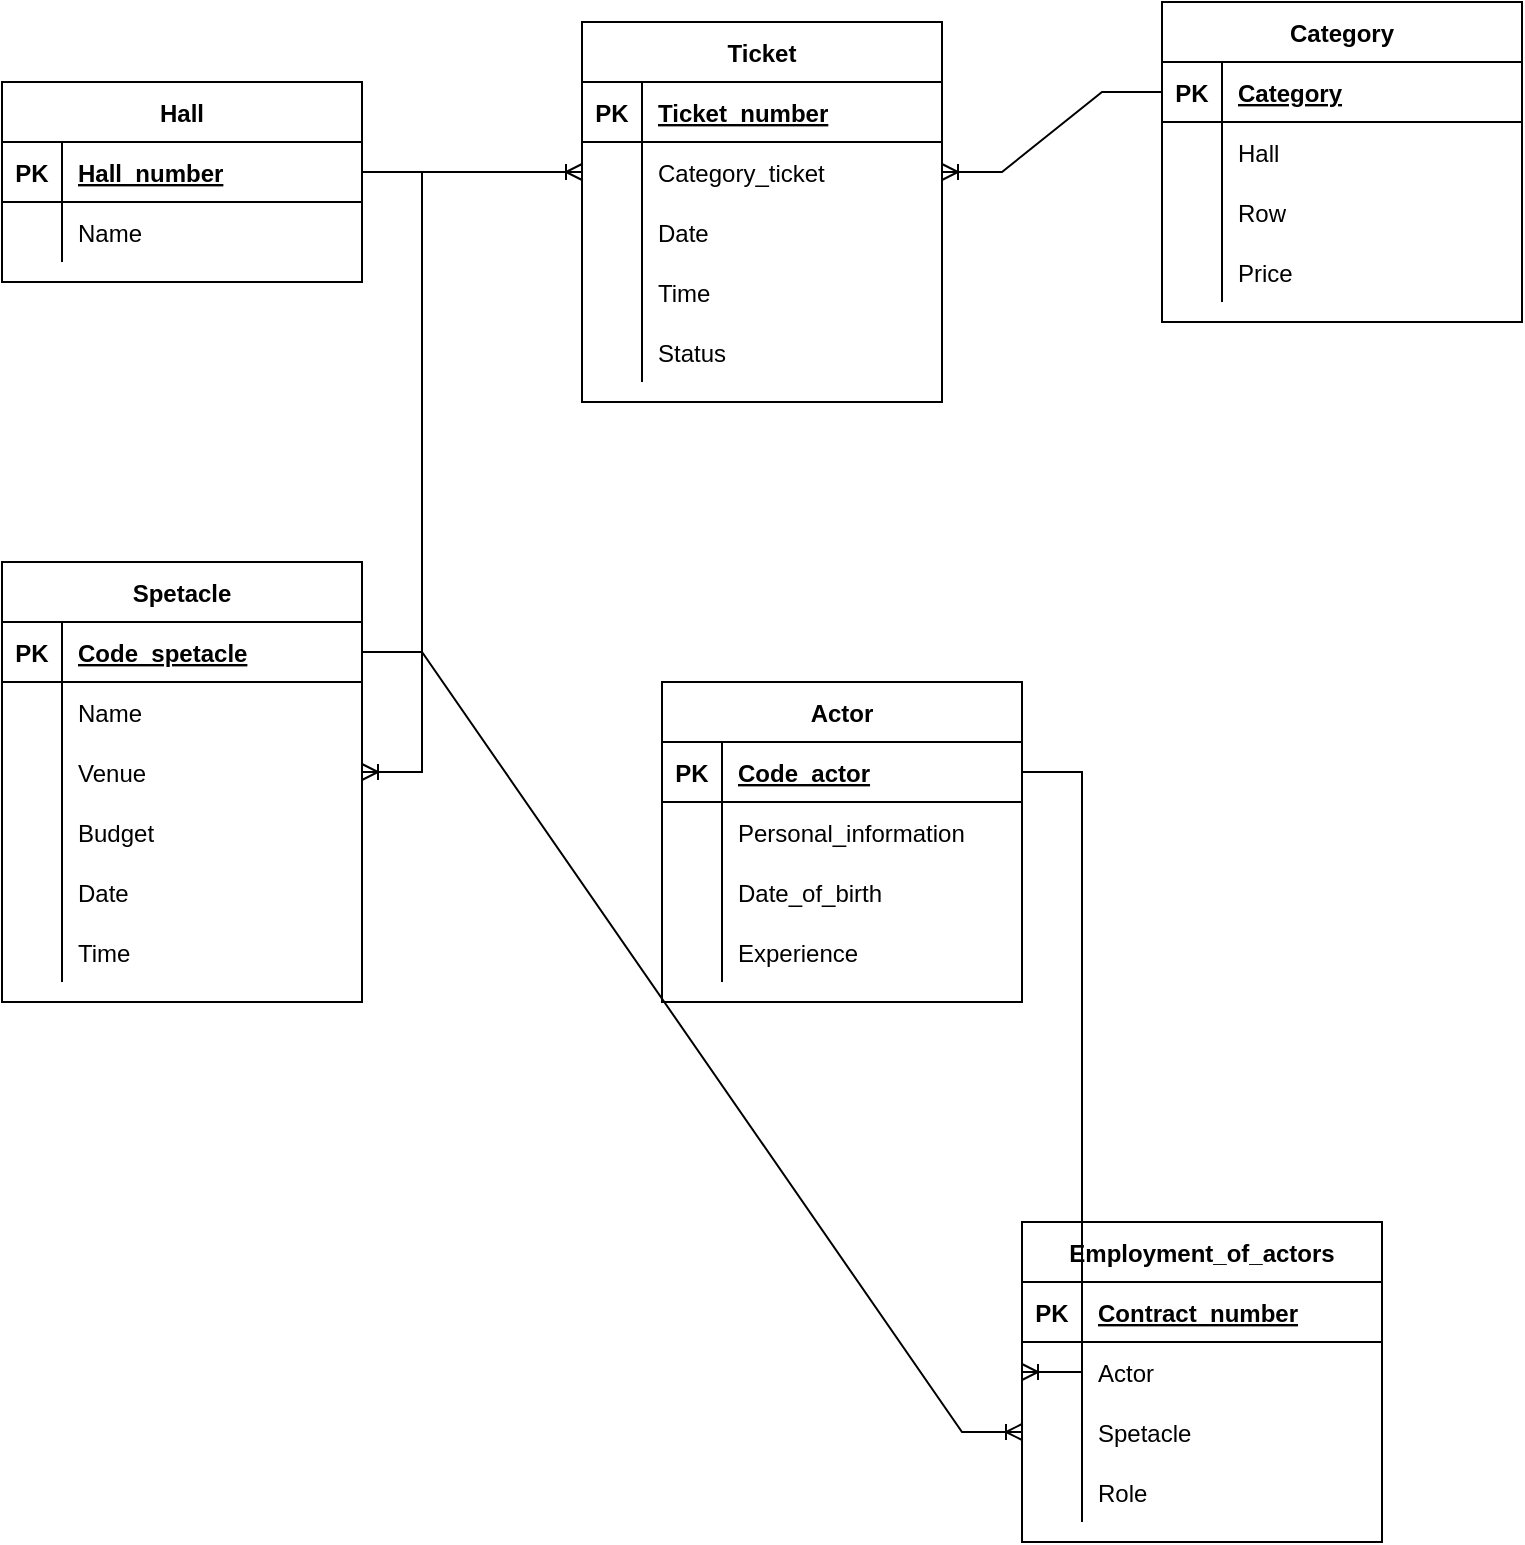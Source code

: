 <mxfile version="20.5.0" type="github" pages="2">
  <diagram id="CcwiMfg83IYb2ERXyT7f" name="Страница 1">
    <mxGraphModel dx="820" dy="487" grid="1" gridSize="10" guides="1" tooltips="1" connect="1" arrows="1" fold="1" page="1" pageScale="1" pageWidth="827" pageHeight="1169" math="0" shadow="0">
      <root>
        <mxCell id="0" />
        <mxCell id="1" parent="0" />
        <mxCell id="N_oN9A9JdHqf_3IcqX5P-1" value="Actor" style="shape=table;startSize=30;container=1;collapsible=1;childLayout=tableLayout;fixedRows=1;rowLines=0;fontStyle=1;align=center;resizeLast=1;" parent="1" vertex="1">
          <mxGeometry x="370" y="370" width="180" height="160" as="geometry" />
        </mxCell>
        <mxCell id="N_oN9A9JdHqf_3IcqX5P-2" value="" style="shape=tableRow;horizontal=0;startSize=0;swimlaneHead=0;swimlaneBody=0;fillColor=none;collapsible=0;dropTarget=0;points=[[0,0.5],[1,0.5]];portConstraint=eastwest;top=0;left=0;right=0;bottom=1;" parent="N_oN9A9JdHqf_3IcqX5P-1" vertex="1">
          <mxGeometry y="30" width="180" height="30" as="geometry" />
        </mxCell>
        <mxCell id="N_oN9A9JdHqf_3IcqX5P-3" value="PK" style="shape=partialRectangle;connectable=0;fillColor=none;top=0;left=0;bottom=0;right=0;fontStyle=1;overflow=hidden;" parent="N_oN9A9JdHqf_3IcqX5P-2" vertex="1">
          <mxGeometry width="30" height="30" as="geometry">
            <mxRectangle width="30" height="30" as="alternateBounds" />
          </mxGeometry>
        </mxCell>
        <mxCell id="N_oN9A9JdHqf_3IcqX5P-4" value="Code_actor" style="shape=partialRectangle;connectable=0;fillColor=none;top=0;left=0;bottom=0;right=0;align=left;spacingLeft=6;fontStyle=5;overflow=hidden;" parent="N_oN9A9JdHqf_3IcqX5P-2" vertex="1">
          <mxGeometry x="30" width="150" height="30" as="geometry">
            <mxRectangle width="150" height="30" as="alternateBounds" />
          </mxGeometry>
        </mxCell>
        <mxCell id="N_oN9A9JdHqf_3IcqX5P-5" value="" style="shape=tableRow;horizontal=0;startSize=0;swimlaneHead=0;swimlaneBody=0;fillColor=none;collapsible=0;dropTarget=0;points=[[0,0.5],[1,0.5]];portConstraint=eastwest;top=0;left=0;right=0;bottom=0;" parent="N_oN9A9JdHqf_3IcqX5P-1" vertex="1">
          <mxGeometry y="60" width="180" height="30" as="geometry" />
        </mxCell>
        <mxCell id="N_oN9A9JdHqf_3IcqX5P-6" value="" style="shape=partialRectangle;connectable=0;fillColor=none;top=0;left=0;bottom=0;right=0;editable=1;overflow=hidden;" parent="N_oN9A9JdHqf_3IcqX5P-5" vertex="1">
          <mxGeometry width="30" height="30" as="geometry">
            <mxRectangle width="30" height="30" as="alternateBounds" />
          </mxGeometry>
        </mxCell>
        <mxCell id="N_oN9A9JdHqf_3IcqX5P-7" value="Personal_information" style="shape=partialRectangle;connectable=0;fillColor=none;top=0;left=0;bottom=0;right=0;align=left;spacingLeft=6;overflow=hidden;" parent="N_oN9A9JdHqf_3IcqX5P-5" vertex="1">
          <mxGeometry x="30" width="150" height="30" as="geometry">
            <mxRectangle width="150" height="30" as="alternateBounds" />
          </mxGeometry>
        </mxCell>
        <mxCell id="N_oN9A9JdHqf_3IcqX5P-8" value="" style="shape=tableRow;horizontal=0;startSize=0;swimlaneHead=0;swimlaneBody=0;fillColor=none;collapsible=0;dropTarget=0;points=[[0,0.5],[1,0.5]];portConstraint=eastwest;top=0;left=0;right=0;bottom=0;" parent="N_oN9A9JdHqf_3IcqX5P-1" vertex="1">
          <mxGeometry y="90" width="180" height="30" as="geometry" />
        </mxCell>
        <mxCell id="N_oN9A9JdHqf_3IcqX5P-9" value="" style="shape=partialRectangle;connectable=0;fillColor=none;top=0;left=0;bottom=0;right=0;editable=1;overflow=hidden;" parent="N_oN9A9JdHqf_3IcqX5P-8" vertex="1">
          <mxGeometry width="30" height="30" as="geometry">
            <mxRectangle width="30" height="30" as="alternateBounds" />
          </mxGeometry>
        </mxCell>
        <mxCell id="N_oN9A9JdHqf_3IcqX5P-10" value="Date_of_birth" style="shape=partialRectangle;connectable=0;fillColor=none;top=0;left=0;bottom=0;right=0;align=left;spacingLeft=6;overflow=hidden;" parent="N_oN9A9JdHqf_3IcqX5P-8" vertex="1">
          <mxGeometry x="30" width="150" height="30" as="geometry">
            <mxRectangle width="150" height="30" as="alternateBounds" />
          </mxGeometry>
        </mxCell>
        <mxCell id="N_oN9A9JdHqf_3IcqX5P-11" value="" style="shape=tableRow;horizontal=0;startSize=0;swimlaneHead=0;swimlaneBody=0;fillColor=none;collapsible=0;dropTarget=0;points=[[0,0.5],[1,0.5]];portConstraint=eastwest;top=0;left=0;right=0;bottom=0;" parent="N_oN9A9JdHqf_3IcqX5P-1" vertex="1">
          <mxGeometry y="120" width="180" height="30" as="geometry" />
        </mxCell>
        <mxCell id="N_oN9A9JdHqf_3IcqX5P-12" value="" style="shape=partialRectangle;connectable=0;fillColor=none;top=0;left=0;bottom=0;right=0;editable=1;overflow=hidden;" parent="N_oN9A9JdHqf_3IcqX5P-11" vertex="1">
          <mxGeometry width="30" height="30" as="geometry">
            <mxRectangle width="30" height="30" as="alternateBounds" />
          </mxGeometry>
        </mxCell>
        <mxCell id="N_oN9A9JdHqf_3IcqX5P-13" value="Experience" style="shape=partialRectangle;connectable=0;fillColor=none;top=0;left=0;bottom=0;right=0;align=left;spacingLeft=6;overflow=hidden;" parent="N_oN9A9JdHqf_3IcqX5P-11" vertex="1">
          <mxGeometry x="30" width="150" height="30" as="geometry">
            <mxRectangle width="150" height="30" as="alternateBounds" />
          </mxGeometry>
        </mxCell>
        <mxCell id="N_oN9A9JdHqf_3IcqX5P-19" value="Employment_of_actors" style="shape=table;startSize=30;container=1;collapsible=1;childLayout=tableLayout;fixedRows=1;rowLines=0;fontStyle=1;align=center;resizeLast=1;" parent="1" vertex="1">
          <mxGeometry x="550" y="640" width="180" height="160" as="geometry" />
        </mxCell>
        <mxCell id="N_oN9A9JdHqf_3IcqX5P-20" value="" style="shape=tableRow;horizontal=0;startSize=0;swimlaneHead=0;swimlaneBody=0;fillColor=none;collapsible=0;dropTarget=0;points=[[0,0.5],[1,0.5]];portConstraint=eastwest;top=0;left=0;right=0;bottom=1;" parent="N_oN9A9JdHqf_3IcqX5P-19" vertex="1">
          <mxGeometry y="30" width="180" height="30" as="geometry" />
        </mxCell>
        <mxCell id="N_oN9A9JdHqf_3IcqX5P-21" value="PK" style="shape=partialRectangle;connectable=0;fillColor=none;top=0;left=0;bottom=0;right=0;fontStyle=1;overflow=hidden;" parent="N_oN9A9JdHqf_3IcqX5P-20" vertex="1">
          <mxGeometry width="30" height="30" as="geometry">
            <mxRectangle width="30" height="30" as="alternateBounds" />
          </mxGeometry>
        </mxCell>
        <mxCell id="N_oN9A9JdHqf_3IcqX5P-22" value="Contract_number" style="shape=partialRectangle;connectable=0;fillColor=none;top=0;left=0;bottom=0;right=0;align=left;spacingLeft=6;fontStyle=5;overflow=hidden;" parent="N_oN9A9JdHqf_3IcqX5P-20" vertex="1">
          <mxGeometry x="30" width="150" height="30" as="geometry">
            <mxRectangle width="150" height="30" as="alternateBounds" />
          </mxGeometry>
        </mxCell>
        <mxCell id="N_oN9A9JdHqf_3IcqX5P-23" value="" style="shape=tableRow;horizontal=0;startSize=0;swimlaneHead=0;swimlaneBody=0;fillColor=none;collapsible=0;dropTarget=0;points=[[0,0.5],[1,0.5]];portConstraint=eastwest;top=0;left=0;right=0;bottom=0;" parent="N_oN9A9JdHqf_3IcqX5P-19" vertex="1">
          <mxGeometry y="60" width="180" height="30" as="geometry" />
        </mxCell>
        <mxCell id="N_oN9A9JdHqf_3IcqX5P-24" value="" style="shape=partialRectangle;connectable=0;fillColor=none;top=0;left=0;bottom=0;right=0;editable=1;overflow=hidden;" parent="N_oN9A9JdHqf_3IcqX5P-23" vertex="1">
          <mxGeometry width="30" height="30" as="geometry">
            <mxRectangle width="30" height="30" as="alternateBounds" />
          </mxGeometry>
        </mxCell>
        <mxCell id="N_oN9A9JdHqf_3IcqX5P-25" value="Actor" style="shape=partialRectangle;connectable=0;fillColor=none;top=0;left=0;bottom=0;right=0;align=left;spacingLeft=6;overflow=hidden;" parent="N_oN9A9JdHqf_3IcqX5P-23" vertex="1">
          <mxGeometry x="30" width="150" height="30" as="geometry">
            <mxRectangle width="150" height="30" as="alternateBounds" />
          </mxGeometry>
        </mxCell>
        <mxCell id="N_oN9A9JdHqf_3IcqX5P-26" value="" style="shape=tableRow;horizontal=0;startSize=0;swimlaneHead=0;swimlaneBody=0;fillColor=none;collapsible=0;dropTarget=0;points=[[0,0.5],[1,0.5]];portConstraint=eastwest;top=0;left=0;right=0;bottom=0;" parent="N_oN9A9JdHqf_3IcqX5P-19" vertex="1">
          <mxGeometry y="90" width="180" height="30" as="geometry" />
        </mxCell>
        <mxCell id="N_oN9A9JdHqf_3IcqX5P-27" value="" style="shape=partialRectangle;connectable=0;fillColor=none;top=0;left=0;bottom=0;right=0;editable=1;overflow=hidden;" parent="N_oN9A9JdHqf_3IcqX5P-26" vertex="1">
          <mxGeometry width="30" height="30" as="geometry">
            <mxRectangle width="30" height="30" as="alternateBounds" />
          </mxGeometry>
        </mxCell>
        <mxCell id="N_oN9A9JdHqf_3IcqX5P-28" value="Spetacle" style="shape=partialRectangle;connectable=0;fillColor=none;top=0;left=0;bottom=0;right=0;align=left;spacingLeft=6;overflow=hidden;" parent="N_oN9A9JdHqf_3IcqX5P-26" vertex="1">
          <mxGeometry x="30" width="150" height="30" as="geometry">
            <mxRectangle width="150" height="30" as="alternateBounds" />
          </mxGeometry>
        </mxCell>
        <mxCell id="N_oN9A9JdHqf_3IcqX5P-29" value="" style="shape=tableRow;horizontal=0;startSize=0;swimlaneHead=0;swimlaneBody=0;fillColor=none;collapsible=0;dropTarget=0;points=[[0,0.5],[1,0.5]];portConstraint=eastwest;top=0;left=0;right=0;bottom=0;" parent="N_oN9A9JdHqf_3IcqX5P-19" vertex="1">
          <mxGeometry y="120" width="180" height="30" as="geometry" />
        </mxCell>
        <mxCell id="N_oN9A9JdHqf_3IcqX5P-30" value="" style="shape=partialRectangle;connectable=0;fillColor=none;top=0;left=0;bottom=0;right=0;editable=1;overflow=hidden;" parent="N_oN9A9JdHqf_3IcqX5P-29" vertex="1">
          <mxGeometry width="30" height="30" as="geometry">
            <mxRectangle width="30" height="30" as="alternateBounds" />
          </mxGeometry>
        </mxCell>
        <mxCell id="N_oN9A9JdHqf_3IcqX5P-31" value="Role" style="shape=partialRectangle;connectable=0;fillColor=none;top=0;left=0;bottom=0;right=0;align=left;spacingLeft=6;overflow=hidden;" parent="N_oN9A9JdHqf_3IcqX5P-29" vertex="1">
          <mxGeometry x="30" width="150" height="30" as="geometry">
            <mxRectangle width="150" height="30" as="alternateBounds" />
          </mxGeometry>
        </mxCell>
        <mxCell id="N_oN9A9JdHqf_3IcqX5P-32" value="Spetacle" style="shape=table;startSize=30;container=1;collapsible=1;childLayout=tableLayout;fixedRows=1;rowLines=0;fontStyle=1;align=center;resizeLast=1;" parent="1" vertex="1">
          <mxGeometry x="40" y="310" width="180" height="220" as="geometry" />
        </mxCell>
        <mxCell id="N_oN9A9JdHqf_3IcqX5P-33" value="" style="shape=tableRow;horizontal=0;startSize=0;swimlaneHead=0;swimlaneBody=0;fillColor=none;collapsible=0;dropTarget=0;points=[[0,0.5],[1,0.5]];portConstraint=eastwest;top=0;left=0;right=0;bottom=1;" parent="N_oN9A9JdHqf_3IcqX5P-32" vertex="1">
          <mxGeometry y="30" width="180" height="30" as="geometry" />
        </mxCell>
        <mxCell id="N_oN9A9JdHqf_3IcqX5P-34" value="PK" style="shape=partialRectangle;connectable=0;fillColor=none;top=0;left=0;bottom=0;right=0;fontStyle=1;overflow=hidden;" parent="N_oN9A9JdHqf_3IcqX5P-33" vertex="1">
          <mxGeometry width="30" height="30" as="geometry">
            <mxRectangle width="30" height="30" as="alternateBounds" />
          </mxGeometry>
        </mxCell>
        <mxCell id="N_oN9A9JdHqf_3IcqX5P-35" value="Code_spetacle" style="shape=partialRectangle;connectable=0;fillColor=none;top=0;left=0;bottom=0;right=0;align=left;spacingLeft=6;fontStyle=5;overflow=hidden;" parent="N_oN9A9JdHqf_3IcqX5P-33" vertex="1">
          <mxGeometry x="30" width="150" height="30" as="geometry">
            <mxRectangle width="150" height="30" as="alternateBounds" />
          </mxGeometry>
        </mxCell>
        <mxCell id="N_oN9A9JdHqf_3IcqX5P-36" value="" style="shape=tableRow;horizontal=0;startSize=0;swimlaneHead=0;swimlaneBody=0;fillColor=none;collapsible=0;dropTarget=0;points=[[0,0.5],[1,0.5]];portConstraint=eastwest;top=0;left=0;right=0;bottom=0;" parent="N_oN9A9JdHqf_3IcqX5P-32" vertex="1">
          <mxGeometry y="60" width="180" height="30" as="geometry" />
        </mxCell>
        <mxCell id="N_oN9A9JdHqf_3IcqX5P-37" value="" style="shape=partialRectangle;connectable=0;fillColor=none;top=0;left=0;bottom=0;right=0;editable=1;overflow=hidden;" parent="N_oN9A9JdHqf_3IcqX5P-36" vertex="1">
          <mxGeometry width="30" height="30" as="geometry">
            <mxRectangle width="30" height="30" as="alternateBounds" />
          </mxGeometry>
        </mxCell>
        <mxCell id="N_oN9A9JdHqf_3IcqX5P-38" value="Name" style="shape=partialRectangle;connectable=0;fillColor=none;top=0;left=0;bottom=0;right=0;align=left;spacingLeft=6;overflow=hidden;" parent="N_oN9A9JdHqf_3IcqX5P-36" vertex="1">
          <mxGeometry x="30" width="150" height="30" as="geometry">
            <mxRectangle width="150" height="30" as="alternateBounds" />
          </mxGeometry>
        </mxCell>
        <mxCell id="N_oN9A9JdHqf_3IcqX5P-39" value="" style="shape=tableRow;horizontal=0;startSize=0;swimlaneHead=0;swimlaneBody=0;fillColor=none;collapsible=0;dropTarget=0;points=[[0,0.5],[1,0.5]];portConstraint=eastwest;top=0;left=0;right=0;bottom=0;" parent="N_oN9A9JdHqf_3IcqX5P-32" vertex="1">
          <mxGeometry y="90" width="180" height="30" as="geometry" />
        </mxCell>
        <mxCell id="N_oN9A9JdHqf_3IcqX5P-40" value="" style="shape=partialRectangle;connectable=0;fillColor=none;top=0;left=0;bottom=0;right=0;editable=1;overflow=hidden;" parent="N_oN9A9JdHqf_3IcqX5P-39" vertex="1">
          <mxGeometry width="30" height="30" as="geometry">
            <mxRectangle width="30" height="30" as="alternateBounds" />
          </mxGeometry>
        </mxCell>
        <mxCell id="N_oN9A9JdHqf_3IcqX5P-41" value="Venue" style="shape=partialRectangle;connectable=0;fillColor=none;top=0;left=0;bottom=0;right=0;align=left;spacingLeft=6;overflow=hidden;" parent="N_oN9A9JdHqf_3IcqX5P-39" vertex="1">
          <mxGeometry x="30" width="150" height="30" as="geometry">
            <mxRectangle width="150" height="30" as="alternateBounds" />
          </mxGeometry>
        </mxCell>
        <mxCell id="N_oN9A9JdHqf_3IcqX5P-42" value="" style="shape=tableRow;horizontal=0;startSize=0;swimlaneHead=0;swimlaneBody=0;fillColor=none;collapsible=0;dropTarget=0;points=[[0,0.5],[1,0.5]];portConstraint=eastwest;top=0;left=0;right=0;bottom=0;" parent="N_oN9A9JdHqf_3IcqX5P-32" vertex="1">
          <mxGeometry y="120" width="180" height="30" as="geometry" />
        </mxCell>
        <mxCell id="N_oN9A9JdHqf_3IcqX5P-43" value="" style="shape=partialRectangle;connectable=0;fillColor=none;top=0;left=0;bottom=0;right=0;editable=1;overflow=hidden;" parent="N_oN9A9JdHqf_3IcqX5P-42" vertex="1">
          <mxGeometry width="30" height="30" as="geometry">
            <mxRectangle width="30" height="30" as="alternateBounds" />
          </mxGeometry>
        </mxCell>
        <mxCell id="N_oN9A9JdHqf_3IcqX5P-44" value="Budget" style="shape=partialRectangle;connectable=0;fillColor=none;top=0;left=0;bottom=0;right=0;align=left;spacingLeft=6;overflow=hidden;" parent="N_oN9A9JdHqf_3IcqX5P-42" vertex="1">
          <mxGeometry x="30" width="150" height="30" as="geometry">
            <mxRectangle width="150" height="30" as="alternateBounds" />
          </mxGeometry>
        </mxCell>
        <mxCell id="vG6gFKCK4V-fbO4m9m0H-37" style="shape=tableRow;horizontal=0;startSize=0;swimlaneHead=0;swimlaneBody=0;fillColor=none;collapsible=0;dropTarget=0;points=[[0,0.5],[1,0.5]];portConstraint=eastwest;top=0;left=0;right=0;bottom=0;" parent="N_oN9A9JdHqf_3IcqX5P-32" vertex="1">
          <mxGeometry y="150" width="180" height="30" as="geometry" />
        </mxCell>
        <mxCell id="vG6gFKCK4V-fbO4m9m0H-38" style="shape=partialRectangle;connectable=0;fillColor=none;top=0;left=0;bottom=0;right=0;editable=1;overflow=hidden;" parent="vG6gFKCK4V-fbO4m9m0H-37" vertex="1">
          <mxGeometry width="30" height="30" as="geometry">
            <mxRectangle width="30" height="30" as="alternateBounds" />
          </mxGeometry>
        </mxCell>
        <mxCell id="vG6gFKCK4V-fbO4m9m0H-39" value="Date" style="shape=partialRectangle;connectable=0;fillColor=none;top=0;left=0;bottom=0;right=0;align=left;spacingLeft=6;overflow=hidden;" parent="vG6gFKCK4V-fbO4m9m0H-37" vertex="1">
          <mxGeometry x="30" width="150" height="30" as="geometry">
            <mxRectangle width="150" height="30" as="alternateBounds" />
          </mxGeometry>
        </mxCell>
        <mxCell id="vG6gFKCK4V-fbO4m9m0H-40" style="shape=tableRow;horizontal=0;startSize=0;swimlaneHead=0;swimlaneBody=0;fillColor=none;collapsible=0;dropTarget=0;points=[[0,0.5],[1,0.5]];portConstraint=eastwest;top=0;left=0;right=0;bottom=0;" parent="N_oN9A9JdHqf_3IcqX5P-32" vertex="1">
          <mxGeometry y="180" width="180" height="30" as="geometry" />
        </mxCell>
        <mxCell id="vG6gFKCK4V-fbO4m9m0H-41" style="shape=partialRectangle;connectable=0;fillColor=none;top=0;left=0;bottom=0;right=0;editable=1;overflow=hidden;" parent="vG6gFKCK4V-fbO4m9m0H-40" vertex="1">
          <mxGeometry width="30" height="30" as="geometry">
            <mxRectangle width="30" height="30" as="alternateBounds" />
          </mxGeometry>
        </mxCell>
        <mxCell id="vG6gFKCK4V-fbO4m9m0H-42" value="Time" style="shape=partialRectangle;connectable=0;fillColor=none;top=0;left=0;bottom=0;right=0;align=left;spacingLeft=6;overflow=hidden;" parent="vG6gFKCK4V-fbO4m9m0H-40" vertex="1">
          <mxGeometry x="30" width="150" height="30" as="geometry">
            <mxRectangle width="150" height="30" as="alternateBounds" />
          </mxGeometry>
        </mxCell>
        <mxCell id="vG6gFKCK4V-fbO4m9m0H-1" value="Ticket" style="shape=table;startSize=30;container=1;collapsible=1;childLayout=tableLayout;fixedRows=1;rowLines=0;fontStyle=1;align=center;resizeLast=1;" parent="1" vertex="1">
          <mxGeometry x="330" y="40" width="180" height="190" as="geometry" />
        </mxCell>
        <mxCell id="vG6gFKCK4V-fbO4m9m0H-2" value="" style="shape=tableRow;horizontal=0;startSize=0;swimlaneHead=0;swimlaneBody=0;fillColor=none;collapsible=0;dropTarget=0;points=[[0,0.5],[1,0.5]];portConstraint=eastwest;top=0;left=0;right=0;bottom=1;" parent="vG6gFKCK4V-fbO4m9m0H-1" vertex="1">
          <mxGeometry y="30" width="180" height="30" as="geometry" />
        </mxCell>
        <mxCell id="vG6gFKCK4V-fbO4m9m0H-3" value="PK" style="shape=partialRectangle;connectable=0;fillColor=none;top=0;left=0;bottom=0;right=0;fontStyle=1;overflow=hidden;" parent="vG6gFKCK4V-fbO4m9m0H-2" vertex="1">
          <mxGeometry width="30" height="30" as="geometry">
            <mxRectangle width="30" height="30" as="alternateBounds" />
          </mxGeometry>
        </mxCell>
        <mxCell id="vG6gFKCK4V-fbO4m9m0H-4" value="Ticket_number" style="shape=partialRectangle;connectable=0;fillColor=none;top=0;left=0;bottom=0;right=0;align=left;spacingLeft=6;fontStyle=5;overflow=hidden;" parent="vG6gFKCK4V-fbO4m9m0H-2" vertex="1">
          <mxGeometry x="30" width="150" height="30" as="geometry">
            <mxRectangle width="150" height="30" as="alternateBounds" />
          </mxGeometry>
        </mxCell>
        <mxCell id="vG6gFKCK4V-fbO4m9m0H-5" value="" style="shape=tableRow;horizontal=0;startSize=0;swimlaneHead=0;swimlaneBody=0;fillColor=none;collapsible=0;dropTarget=0;points=[[0,0.5],[1,0.5]];portConstraint=eastwest;top=0;left=0;right=0;bottom=0;" parent="vG6gFKCK4V-fbO4m9m0H-1" vertex="1">
          <mxGeometry y="60" width="180" height="30" as="geometry" />
        </mxCell>
        <mxCell id="vG6gFKCK4V-fbO4m9m0H-6" value="" style="shape=partialRectangle;connectable=0;fillColor=none;top=0;left=0;bottom=0;right=0;editable=1;overflow=hidden;" parent="vG6gFKCK4V-fbO4m9m0H-5" vertex="1">
          <mxGeometry width="30" height="30" as="geometry">
            <mxRectangle width="30" height="30" as="alternateBounds" />
          </mxGeometry>
        </mxCell>
        <mxCell id="vG6gFKCK4V-fbO4m9m0H-7" value="Category_ticket" style="shape=partialRectangle;connectable=0;fillColor=none;top=0;left=0;bottom=0;right=0;align=left;spacingLeft=6;overflow=hidden;" parent="vG6gFKCK4V-fbO4m9m0H-5" vertex="1">
          <mxGeometry x="30" width="150" height="30" as="geometry">
            <mxRectangle width="150" height="30" as="alternateBounds" />
          </mxGeometry>
        </mxCell>
        <mxCell id="vG6gFKCK4V-fbO4m9m0H-8" value="" style="shape=tableRow;horizontal=0;startSize=0;swimlaneHead=0;swimlaneBody=0;fillColor=none;collapsible=0;dropTarget=0;points=[[0,0.5],[1,0.5]];portConstraint=eastwest;top=0;left=0;right=0;bottom=0;" parent="vG6gFKCK4V-fbO4m9m0H-1" vertex="1">
          <mxGeometry y="90" width="180" height="30" as="geometry" />
        </mxCell>
        <mxCell id="vG6gFKCK4V-fbO4m9m0H-9" value="" style="shape=partialRectangle;connectable=0;fillColor=none;top=0;left=0;bottom=0;right=0;editable=1;overflow=hidden;" parent="vG6gFKCK4V-fbO4m9m0H-8" vertex="1">
          <mxGeometry width="30" height="30" as="geometry">
            <mxRectangle width="30" height="30" as="alternateBounds" />
          </mxGeometry>
        </mxCell>
        <mxCell id="vG6gFKCK4V-fbO4m9m0H-10" value="Date" style="shape=partialRectangle;connectable=0;fillColor=none;top=0;left=0;bottom=0;right=0;align=left;spacingLeft=6;overflow=hidden;" parent="vG6gFKCK4V-fbO4m9m0H-8" vertex="1">
          <mxGeometry x="30" width="150" height="30" as="geometry">
            <mxRectangle width="150" height="30" as="alternateBounds" />
          </mxGeometry>
        </mxCell>
        <mxCell id="vG6gFKCK4V-fbO4m9m0H-11" value="" style="shape=tableRow;horizontal=0;startSize=0;swimlaneHead=0;swimlaneBody=0;fillColor=none;collapsible=0;dropTarget=0;points=[[0,0.5],[1,0.5]];portConstraint=eastwest;top=0;left=0;right=0;bottom=0;" parent="vG6gFKCK4V-fbO4m9m0H-1" vertex="1">
          <mxGeometry y="120" width="180" height="30" as="geometry" />
        </mxCell>
        <mxCell id="vG6gFKCK4V-fbO4m9m0H-12" value="" style="shape=partialRectangle;connectable=0;fillColor=none;top=0;left=0;bottom=0;right=0;editable=1;overflow=hidden;" parent="vG6gFKCK4V-fbO4m9m0H-11" vertex="1">
          <mxGeometry width="30" height="30" as="geometry">
            <mxRectangle width="30" height="30" as="alternateBounds" />
          </mxGeometry>
        </mxCell>
        <mxCell id="vG6gFKCK4V-fbO4m9m0H-13" value="Time" style="shape=partialRectangle;connectable=0;fillColor=none;top=0;left=0;bottom=0;right=0;align=left;spacingLeft=6;overflow=hidden;" parent="vG6gFKCK4V-fbO4m9m0H-11" vertex="1">
          <mxGeometry x="30" width="150" height="30" as="geometry">
            <mxRectangle width="150" height="30" as="alternateBounds" />
          </mxGeometry>
        </mxCell>
        <mxCell id="AJ4cuiMV0_yGz9mB40dP-1" style="shape=tableRow;horizontal=0;startSize=0;swimlaneHead=0;swimlaneBody=0;fillColor=none;collapsible=0;dropTarget=0;points=[[0,0.5],[1,0.5]];portConstraint=eastwest;top=0;left=0;right=0;bottom=0;" parent="vG6gFKCK4V-fbO4m9m0H-1" vertex="1">
          <mxGeometry y="150" width="180" height="30" as="geometry" />
        </mxCell>
        <mxCell id="AJ4cuiMV0_yGz9mB40dP-2" style="shape=partialRectangle;connectable=0;fillColor=none;top=0;left=0;bottom=0;right=0;editable=1;overflow=hidden;" parent="AJ4cuiMV0_yGz9mB40dP-1" vertex="1">
          <mxGeometry width="30" height="30" as="geometry">
            <mxRectangle width="30" height="30" as="alternateBounds" />
          </mxGeometry>
        </mxCell>
        <mxCell id="AJ4cuiMV0_yGz9mB40dP-3" value="Status" style="shape=partialRectangle;connectable=0;fillColor=none;top=0;left=0;bottom=0;right=0;align=left;spacingLeft=6;overflow=hidden;" parent="AJ4cuiMV0_yGz9mB40dP-1" vertex="1">
          <mxGeometry x="30" width="150" height="30" as="geometry">
            <mxRectangle width="150" height="30" as="alternateBounds" />
          </mxGeometry>
        </mxCell>
        <mxCell id="vG6gFKCK4V-fbO4m9m0H-59" value="Hall" style="shape=table;startSize=30;container=1;collapsible=1;childLayout=tableLayout;fixedRows=1;rowLines=0;fontStyle=1;align=center;resizeLast=1;" parent="1" vertex="1">
          <mxGeometry x="40" y="70" width="180" height="100" as="geometry" />
        </mxCell>
        <mxCell id="vG6gFKCK4V-fbO4m9m0H-60" value="" style="shape=tableRow;horizontal=0;startSize=0;swimlaneHead=0;swimlaneBody=0;fillColor=none;collapsible=0;dropTarget=0;points=[[0,0.5],[1,0.5]];portConstraint=eastwest;top=0;left=0;right=0;bottom=1;" parent="vG6gFKCK4V-fbO4m9m0H-59" vertex="1">
          <mxGeometry y="30" width="180" height="30" as="geometry" />
        </mxCell>
        <mxCell id="vG6gFKCK4V-fbO4m9m0H-61" value="PK" style="shape=partialRectangle;connectable=0;fillColor=none;top=0;left=0;bottom=0;right=0;fontStyle=1;overflow=hidden;" parent="vG6gFKCK4V-fbO4m9m0H-60" vertex="1">
          <mxGeometry width="30" height="30" as="geometry">
            <mxRectangle width="30" height="30" as="alternateBounds" />
          </mxGeometry>
        </mxCell>
        <mxCell id="vG6gFKCK4V-fbO4m9m0H-62" value="Hall_number" style="shape=partialRectangle;connectable=0;fillColor=none;top=0;left=0;bottom=0;right=0;align=left;spacingLeft=6;fontStyle=5;overflow=hidden;" parent="vG6gFKCK4V-fbO4m9m0H-60" vertex="1">
          <mxGeometry x="30" width="150" height="30" as="geometry">
            <mxRectangle width="150" height="30" as="alternateBounds" />
          </mxGeometry>
        </mxCell>
        <mxCell id="vG6gFKCK4V-fbO4m9m0H-63" value="" style="shape=tableRow;horizontal=0;startSize=0;swimlaneHead=0;swimlaneBody=0;fillColor=none;collapsible=0;dropTarget=0;points=[[0,0.5],[1,0.5]];portConstraint=eastwest;top=0;left=0;right=0;bottom=0;" parent="vG6gFKCK4V-fbO4m9m0H-59" vertex="1">
          <mxGeometry y="60" width="180" height="30" as="geometry" />
        </mxCell>
        <mxCell id="vG6gFKCK4V-fbO4m9m0H-64" value="" style="shape=partialRectangle;connectable=0;fillColor=none;top=0;left=0;bottom=0;right=0;editable=1;overflow=hidden;" parent="vG6gFKCK4V-fbO4m9m0H-63" vertex="1">
          <mxGeometry width="30" height="30" as="geometry">
            <mxRectangle width="30" height="30" as="alternateBounds" />
          </mxGeometry>
        </mxCell>
        <mxCell id="vG6gFKCK4V-fbO4m9m0H-65" value="Name" style="shape=partialRectangle;connectable=0;fillColor=none;top=0;left=0;bottom=0;right=0;align=left;spacingLeft=6;overflow=hidden;" parent="vG6gFKCK4V-fbO4m9m0H-63" vertex="1">
          <mxGeometry x="30" width="150" height="30" as="geometry">
            <mxRectangle width="150" height="30" as="alternateBounds" />
          </mxGeometry>
        </mxCell>
        <mxCell id="vG6gFKCK4V-fbO4m9m0H-75" value="" style="edgeStyle=entityRelationEdgeStyle;fontSize=12;html=1;endArrow=ERoneToMany;rounded=0;exitX=1;exitY=0.5;exitDx=0;exitDy=0;entryX=0;entryY=0.5;entryDx=0;entryDy=0;" parent="1" source="vG6gFKCK4V-fbO4m9m0H-60" target="vG6gFKCK4V-fbO4m9m0H-5" edge="1">
          <mxGeometry width="100" height="100" relative="1" as="geometry">
            <mxPoint x="340" y="270" as="sourcePoint" />
            <mxPoint x="440" y="170" as="targetPoint" />
          </mxGeometry>
        </mxCell>
        <mxCell id="vG6gFKCK4V-fbO4m9m0H-76" value="" style="edgeStyle=entityRelationEdgeStyle;fontSize=12;html=1;endArrow=ERoneToMany;rounded=0;exitX=1;exitY=0.5;exitDx=0;exitDy=0;entryX=0;entryY=0.5;entryDx=0;entryDy=0;" parent="1" source="N_oN9A9JdHqf_3IcqX5P-2" target="N_oN9A9JdHqf_3IcqX5P-23" edge="1">
          <mxGeometry width="100" height="100" relative="1" as="geometry">
            <mxPoint x="360" y="320" as="sourcePoint" />
            <mxPoint x="460" y="220" as="targetPoint" />
          </mxGeometry>
        </mxCell>
        <mxCell id="vG6gFKCK4V-fbO4m9m0H-77" value="" style="edgeStyle=entityRelationEdgeStyle;fontSize=12;html=1;endArrow=ERoneToMany;rounded=0;exitX=1;exitY=0.5;exitDx=0;exitDy=0;entryX=1;entryY=0.5;entryDx=0;entryDy=0;" parent="1" source="vG6gFKCK4V-fbO4m9m0H-60" target="N_oN9A9JdHqf_3IcqX5P-39" edge="1">
          <mxGeometry width="100" height="100" relative="1" as="geometry">
            <mxPoint x="360" y="410" as="sourcePoint" />
            <mxPoint x="460" y="310" as="targetPoint" />
          </mxGeometry>
        </mxCell>
        <mxCell id="vG6gFKCK4V-fbO4m9m0H-78" value="" style="edgeStyle=entityRelationEdgeStyle;fontSize=12;html=1;endArrow=ERoneToMany;rounded=0;exitX=1;exitY=0.5;exitDx=0;exitDy=0;entryX=0;entryY=0.5;entryDx=0;entryDy=0;" parent="1" source="N_oN9A9JdHqf_3IcqX5P-33" target="N_oN9A9JdHqf_3IcqX5P-26" edge="1">
          <mxGeometry width="100" height="100" relative="1" as="geometry">
            <mxPoint x="240" y="340" as="sourcePoint" />
            <mxPoint x="340" y="240" as="targetPoint" />
          </mxGeometry>
        </mxCell>
        <mxCell id="TdG-Mwq-LOpG3rE1agB7-88" value="Category" style="shape=table;startSize=30;container=1;collapsible=1;childLayout=tableLayout;fixedRows=1;rowLines=0;fontStyle=1;align=center;resizeLast=1;" vertex="1" parent="1">
          <mxGeometry x="620" y="30" width="180" height="160" as="geometry" />
        </mxCell>
        <mxCell id="TdG-Mwq-LOpG3rE1agB7-89" value="" style="shape=tableRow;horizontal=0;startSize=0;swimlaneHead=0;swimlaneBody=0;fillColor=none;collapsible=0;dropTarget=0;points=[[0,0.5],[1,0.5]];portConstraint=eastwest;top=0;left=0;right=0;bottom=1;" vertex="1" parent="TdG-Mwq-LOpG3rE1agB7-88">
          <mxGeometry y="30" width="180" height="30" as="geometry" />
        </mxCell>
        <mxCell id="TdG-Mwq-LOpG3rE1agB7-90" value="PK" style="shape=partialRectangle;connectable=0;fillColor=none;top=0;left=0;bottom=0;right=0;fontStyle=1;overflow=hidden;" vertex="1" parent="TdG-Mwq-LOpG3rE1agB7-89">
          <mxGeometry width="30" height="30" as="geometry">
            <mxRectangle width="30" height="30" as="alternateBounds" />
          </mxGeometry>
        </mxCell>
        <mxCell id="TdG-Mwq-LOpG3rE1agB7-91" value="Category" style="shape=partialRectangle;connectable=0;fillColor=none;top=0;left=0;bottom=0;right=0;align=left;spacingLeft=6;fontStyle=5;overflow=hidden;" vertex="1" parent="TdG-Mwq-LOpG3rE1agB7-89">
          <mxGeometry x="30" width="150" height="30" as="geometry">
            <mxRectangle width="150" height="30" as="alternateBounds" />
          </mxGeometry>
        </mxCell>
        <mxCell id="TdG-Mwq-LOpG3rE1agB7-92" value="" style="shape=tableRow;horizontal=0;startSize=0;swimlaneHead=0;swimlaneBody=0;fillColor=none;collapsible=0;dropTarget=0;points=[[0,0.5],[1,0.5]];portConstraint=eastwest;top=0;left=0;right=0;bottom=0;" vertex="1" parent="TdG-Mwq-LOpG3rE1agB7-88">
          <mxGeometry y="60" width="180" height="30" as="geometry" />
        </mxCell>
        <mxCell id="TdG-Mwq-LOpG3rE1agB7-93" value="" style="shape=partialRectangle;connectable=0;fillColor=none;top=0;left=0;bottom=0;right=0;editable=1;overflow=hidden;" vertex="1" parent="TdG-Mwq-LOpG3rE1agB7-92">
          <mxGeometry width="30" height="30" as="geometry">
            <mxRectangle width="30" height="30" as="alternateBounds" />
          </mxGeometry>
        </mxCell>
        <mxCell id="TdG-Mwq-LOpG3rE1agB7-94" value="Hall" style="shape=partialRectangle;connectable=0;fillColor=none;top=0;left=0;bottom=0;right=0;align=left;spacingLeft=6;overflow=hidden;" vertex="1" parent="TdG-Mwq-LOpG3rE1agB7-92">
          <mxGeometry x="30" width="150" height="30" as="geometry">
            <mxRectangle width="150" height="30" as="alternateBounds" />
          </mxGeometry>
        </mxCell>
        <mxCell id="TdG-Mwq-LOpG3rE1agB7-109" style="shape=tableRow;horizontal=0;startSize=0;swimlaneHead=0;swimlaneBody=0;fillColor=none;collapsible=0;dropTarget=0;points=[[0,0.5],[1,0.5]];portConstraint=eastwest;top=0;left=0;right=0;bottom=0;" vertex="1" parent="TdG-Mwq-LOpG3rE1agB7-88">
          <mxGeometry y="90" width="180" height="30" as="geometry" />
        </mxCell>
        <mxCell id="TdG-Mwq-LOpG3rE1agB7-110" style="shape=partialRectangle;connectable=0;fillColor=none;top=0;left=0;bottom=0;right=0;editable=1;overflow=hidden;" vertex="1" parent="TdG-Mwq-LOpG3rE1agB7-109">
          <mxGeometry width="30" height="30" as="geometry">
            <mxRectangle width="30" height="30" as="alternateBounds" />
          </mxGeometry>
        </mxCell>
        <mxCell id="TdG-Mwq-LOpG3rE1agB7-111" value="Row" style="shape=partialRectangle;connectable=0;fillColor=none;top=0;left=0;bottom=0;right=0;align=left;spacingLeft=6;overflow=hidden;" vertex="1" parent="TdG-Mwq-LOpG3rE1agB7-109">
          <mxGeometry x="30" width="150" height="30" as="geometry">
            <mxRectangle width="150" height="30" as="alternateBounds" />
          </mxGeometry>
        </mxCell>
        <mxCell id="TdG-Mwq-LOpG3rE1agB7-112" style="shape=tableRow;horizontal=0;startSize=0;swimlaneHead=0;swimlaneBody=0;fillColor=none;collapsible=0;dropTarget=0;points=[[0,0.5],[1,0.5]];portConstraint=eastwest;top=0;left=0;right=0;bottom=0;" vertex="1" parent="TdG-Mwq-LOpG3rE1agB7-88">
          <mxGeometry y="120" width="180" height="30" as="geometry" />
        </mxCell>
        <mxCell id="TdG-Mwq-LOpG3rE1agB7-113" style="shape=partialRectangle;connectable=0;fillColor=none;top=0;left=0;bottom=0;right=0;editable=1;overflow=hidden;" vertex="1" parent="TdG-Mwq-LOpG3rE1agB7-112">
          <mxGeometry width="30" height="30" as="geometry">
            <mxRectangle width="30" height="30" as="alternateBounds" />
          </mxGeometry>
        </mxCell>
        <mxCell id="TdG-Mwq-LOpG3rE1agB7-114" value="Price" style="shape=partialRectangle;connectable=0;fillColor=none;top=0;left=0;bottom=0;right=0;align=left;spacingLeft=6;overflow=hidden;" vertex="1" parent="TdG-Mwq-LOpG3rE1agB7-112">
          <mxGeometry x="30" width="150" height="30" as="geometry">
            <mxRectangle width="150" height="30" as="alternateBounds" />
          </mxGeometry>
        </mxCell>
        <mxCell id="TdG-Mwq-LOpG3rE1agB7-115" value="" style="edgeStyle=entityRelationEdgeStyle;fontSize=12;html=1;endArrow=ERoneToMany;rounded=0;exitX=0;exitY=0.5;exitDx=0;exitDy=0;entryX=1;entryY=0.5;entryDx=0;entryDy=0;" edge="1" parent="1" source="TdG-Mwq-LOpG3rE1agB7-89" target="vG6gFKCK4V-fbO4m9m0H-5">
          <mxGeometry width="100" height="100" relative="1" as="geometry">
            <mxPoint x="390" y="320" as="sourcePoint" />
            <mxPoint x="490" y="220" as="targetPoint" />
          </mxGeometry>
        </mxCell>
      </root>
    </mxGraphModel>
  </diagram>
  <diagram id="K8u6ohhPlsY1UlWQ1UDV" name="Страница 2">
    <mxGraphModel dx="1278" dy="571" grid="1" gridSize="10" guides="1" tooltips="1" connect="1" arrows="1" fold="1" page="1" pageScale="1" pageWidth="827" pageHeight="1169" math="0" shadow="0">
      <root>
        <mxCell id="0" />
        <mxCell id="1" parent="0" />
        <mxCell id="sFgywFK_jABbQhgVpshF-4" style="edgeStyle=orthogonalEdgeStyle;rounded=0;orthogonalLoop=1;jettySize=auto;html=1;exitX=0.5;exitY=0.5;exitDx=0;exitDy=0;exitPerimeter=0;entryX=0;entryY=0.5;entryDx=0;entryDy=0;" parent="1" source="k5p5Yq8xPIjnyNT-X-8a-1" target="Q7_rT9VGkoBfdnwYfKJ_-7" edge="1">
          <mxGeometry relative="1" as="geometry" />
        </mxCell>
        <mxCell id="k5p5Yq8xPIjnyNT-X-8a-1" value="Spectator&lt;br&gt;" style="shape=umlActor;verticalLabelPosition=bottom;verticalAlign=top;html=1;outlineConnect=0;" parent="1" vertex="1">
          <mxGeometry x="70" y="230" width="30" height="60" as="geometry" />
        </mxCell>
        <mxCell id="sFgywFK_jABbQhgVpshF-6" style="edgeStyle=orthogonalEdgeStyle;rounded=0;orthogonalLoop=1;jettySize=auto;html=1;exitX=0.5;exitY=0.5;exitDx=0;exitDy=0;exitPerimeter=0;entryX=1;entryY=0.5;entryDx=0;entryDy=0;" parent="1" source="Q7_rT9VGkoBfdnwYfKJ_-1" target="sFgywFK_jABbQhgVpshF-1" edge="1">
          <mxGeometry relative="1" as="geometry" />
        </mxCell>
        <mxCell id="sFgywFK_jABbQhgVpshF-9" style="edgeStyle=orthogonalEdgeStyle;rounded=0;orthogonalLoop=1;jettySize=auto;html=1;exitX=0.25;exitY=0.1;exitDx=0;exitDy=0;exitPerimeter=0;" parent="1" source="Q7_rT9VGkoBfdnwYfKJ_-1" target="sFgywFK_jABbQhgVpshF-10" edge="1">
          <mxGeometry relative="1" as="geometry">
            <mxPoint x="380" y="170" as="targetPoint" />
          </mxGeometry>
        </mxCell>
        <mxCell id="APyLX2cI-HCPEqL2eCGK-1" style="edgeStyle=orthogonalEdgeStyle;rounded=0;orthogonalLoop=1;jettySize=auto;html=1;exitX=0.75;exitY=0.1;exitDx=0;exitDy=0;exitPerimeter=0;" parent="1" source="Q7_rT9VGkoBfdnwYfKJ_-1" target="APyLX2cI-HCPEqL2eCGK-2" edge="1">
          <mxGeometry relative="1" as="geometry">
            <mxPoint x="490" y="100" as="targetPoint" />
            <Array as="points">
              <mxPoint x="520" y="236" />
            </Array>
          </mxGeometry>
        </mxCell>
        <mxCell id="Q7_rT9VGkoBfdnwYfKJ_-1" value="Administrator date base&lt;br&gt;" style="shape=umlActor;verticalLabelPosition=bottom;verticalAlign=top;html=1;outlineConnect=0;" parent="1" vertex="1">
          <mxGeometry x="500" y="370" width="30" height="60" as="geometry" />
        </mxCell>
        <mxCell id="Q7_rT9VGkoBfdnwYfKJ_-7" value="Покупка билета" style="ellipse;whiteSpace=wrap;html=1;" parent="1" vertex="1">
          <mxGeometry x="160" y="230" width="80" height="60" as="geometry" />
        </mxCell>
        <mxCell id="sFgywFK_jABbQhgVpshF-1" value="Привязка spectators к билету&amp;nbsp;" style="ellipse;whiteSpace=wrap;html=1;" parent="1" vertex="1">
          <mxGeometry x="320" y="300" width="80" height="60" as="geometry" />
        </mxCell>
        <mxCell id="sFgywFK_jABbQhgVpshF-10" value="Создание списка актеров" style="ellipse;whiteSpace=wrap;html=1;" parent="1" vertex="1">
          <mxGeometry x="380" y="210" width="80" height="50" as="geometry" />
        </mxCell>
        <mxCell id="APyLX2cI-HCPEqL2eCGK-2" value="Создание занятости актеров для спектаклей&amp;nbsp;" style="ellipse;whiteSpace=wrap;html=1;" parent="1" vertex="1">
          <mxGeometry x="540" y="190" width="100" height="70" as="geometry" />
        </mxCell>
        <mxCell id="1HW983RiR0_sDFymwLjc-1" value="" style="endArrow=none;html=1;rounded=0;entryX=0;entryY=0.5;entryDx=0;entryDy=0;exitX=1;exitY=0.5;exitDx=0;exitDy=0;" parent="1" source="sFgywFK_jABbQhgVpshF-10" target="APyLX2cI-HCPEqL2eCGK-2" edge="1">
          <mxGeometry width="50" height="50" relative="1" as="geometry">
            <mxPoint x="390" y="170" as="sourcePoint" />
            <mxPoint x="440" y="120" as="targetPoint" />
          </mxGeometry>
        </mxCell>
        <mxCell id="1HW983RiR0_sDFymwLjc-2" value="" style="endArrow=classic;html=1;rounded=0;exitX=0;exitY=1;exitDx=0;exitDy=0;exitPerimeter=0;" parent="1" source="Q7_rT9VGkoBfdnwYfKJ_-1" target="1HW983RiR0_sDFymwLjc-3" edge="1">
          <mxGeometry width="50" height="50" relative="1" as="geometry">
            <mxPoint x="330" y="370" as="sourcePoint" />
            <mxPoint x="380" y="320" as="targetPoint" />
          </mxGeometry>
        </mxCell>
        <mxCell id="1HW983RiR0_sDFymwLjc-3" value="Создание списка занятых билетов" style="ellipse;whiteSpace=wrap;html=1;" parent="1" vertex="1">
          <mxGeometry x="280" y="410" width="90" height="70" as="geometry" />
        </mxCell>
        <mxCell id="1HW983RiR0_sDFymwLjc-4" value="" style="endArrow=none;html=1;rounded=0;exitX=0.5;exitY=0;exitDx=0;exitDy=0;entryX=0.5;entryY=1;entryDx=0;entryDy=0;" parent="1" source="1HW983RiR0_sDFymwLjc-3" target="sFgywFK_jABbQhgVpshF-1" edge="1">
          <mxGeometry width="50" height="50" relative="1" as="geometry">
            <mxPoint x="240" y="330" as="sourcePoint" />
            <mxPoint x="250" y="300" as="targetPoint" />
          </mxGeometry>
        </mxCell>
        <mxCell id="rScDjYM3HiXuSJ8u3kbh-4" style="edgeStyle=orthogonalEdgeStyle;rounded=0;orthogonalLoop=1;jettySize=auto;html=1;exitX=0.5;exitY=0.5;exitDx=0;exitDy=0;exitPerimeter=0;entryX=1;entryY=0.5;entryDx=0;entryDy=0;" parent="1" target="rScDjYM3HiXuSJ8u3kbh-3" edge="1">
          <mxGeometry relative="1" as="geometry">
            <mxPoint x="735" y="350" as="sourcePoint" />
          </mxGeometry>
        </mxCell>
        <mxCell id="rScDjYM3HiXuSJ8u3kbh-5" style="edgeStyle=orthogonalEdgeStyle;rounded=0;orthogonalLoop=1;jettySize=auto;html=1;exitX=0;exitY=0.5;exitDx=0;exitDy=0;entryX=1;entryY=0.333;entryDx=0;entryDy=0;entryPerimeter=0;" parent="1" source="rScDjYM3HiXuSJ8u3kbh-3" target="Q7_rT9VGkoBfdnwYfKJ_-1" edge="1">
          <mxGeometry relative="1" as="geometry" />
        </mxCell>
        <mxCell id="rScDjYM3HiXuSJ8u3kbh-3" value="Данные о актерах" style="ellipse;whiteSpace=wrap;html=1;" parent="1" vertex="1">
          <mxGeometry x="570" y="320" width="80" height="60" as="geometry" />
        </mxCell>
        <mxCell id="rScDjYM3HiXuSJ8u3kbh-7" value="Сhief" style="shape=umlActor;verticalLabelPosition=bottom;verticalAlign=top;html=1;outlineConnect=0;" parent="1" vertex="1">
          <mxGeometry x="730" y="320" width="30" height="60" as="geometry" />
        </mxCell>
        <mxCell id="rScDjYM3HiXuSJ8u3kbh-8" value="" style="endArrow=none;html=1;rounded=0;entryX=1;entryY=1;entryDx=0;entryDy=0;exitX=0.5;exitY=0;exitDx=0;exitDy=0;" parent="1" source="rScDjYM3HiXuSJ8u3kbh-3" target="APyLX2cI-HCPEqL2eCGK-2" edge="1">
          <mxGeometry width="50" height="50" relative="1" as="geometry">
            <mxPoint x="280" y="250" as="sourcePoint" />
            <mxPoint x="330" y="200" as="targetPoint" />
          </mxGeometry>
        </mxCell>
        <mxCell id="ZstGM4mSJF8a62H7nbMd-1" value="Seller" style="shape=umlActor;verticalLabelPosition=bottom;verticalAlign=top;html=1;outlineConnect=0;" parent="1" vertex="1">
          <mxGeometry x="260" y="130" width="30" height="60" as="geometry" />
        </mxCell>
        <mxCell id="Wulm-hRpgQzM2JR-oUia-1" value="" style="endArrow=classic;html=1;rounded=0;exitX=1;exitY=0.5;exitDx=0;exitDy=0;entryX=0;entryY=0.333;entryDx=0;entryDy=0;entryPerimeter=0;" parent="1" source="Q7_rT9VGkoBfdnwYfKJ_-7" target="ZstGM4mSJF8a62H7nbMd-1" edge="1">
          <mxGeometry width="50" height="50" relative="1" as="geometry">
            <mxPoint x="310" y="250" as="sourcePoint" />
            <mxPoint x="360" y="200" as="targetPoint" />
          </mxGeometry>
        </mxCell>
        <mxCell id="Wulm-hRpgQzM2JR-oUia-2" value="" style="endArrow=classic;html=1;rounded=0;exitX=1;exitY=1;exitDx=0;exitDy=0;exitPerimeter=0;" parent="1" source="ZstGM4mSJF8a62H7nbMd-1" target="Wulm-hRpgQzM2JR-oUia-3" edge="1">
          <mxGeometry width="50" height="50" relative="1" as="geometry">
            <mxPoint x="310" y="250" as="sourcePoint" />
            <mxPoint x="330" y="230" as="targetPoint" />
          </mxGeometry>
        </mxCell>
        <mxCell id="Wulm-hRpgQzM2JR-oUia-3" value="Передача данных о покупке" style="ellipse;whiteSpace=wrap;html=1;" parent="1" vertex="1">
          <mxGeometry x="290" y="220" width="80" height="60" as="geometry" />
        </mxCell>
        <mxCell id="Wulm-hRpgQzM2JR-oUia-4" value="" style="endArrow=classic;html=1;rounded=0;exitX=1;exitY=1;exitDx=0;exitDy=0;" parent="1" source="Wulm-hRpgQzM2JR-oUia-3" target="sFgywFK_jABbQhgVpshF-1" edge="1">
          <mxGeometry width="50" height="50" relative="1" as="geometry">
            <mxPoint x="310" y="240" as="sourcePoint" />
            <mxPoint x="360" y="190" as="targetPoint" />
          </mxGeometry>
        </mxCell>
      </root>
    </mxGraphModel>
  </diagram>
</mxfile>
